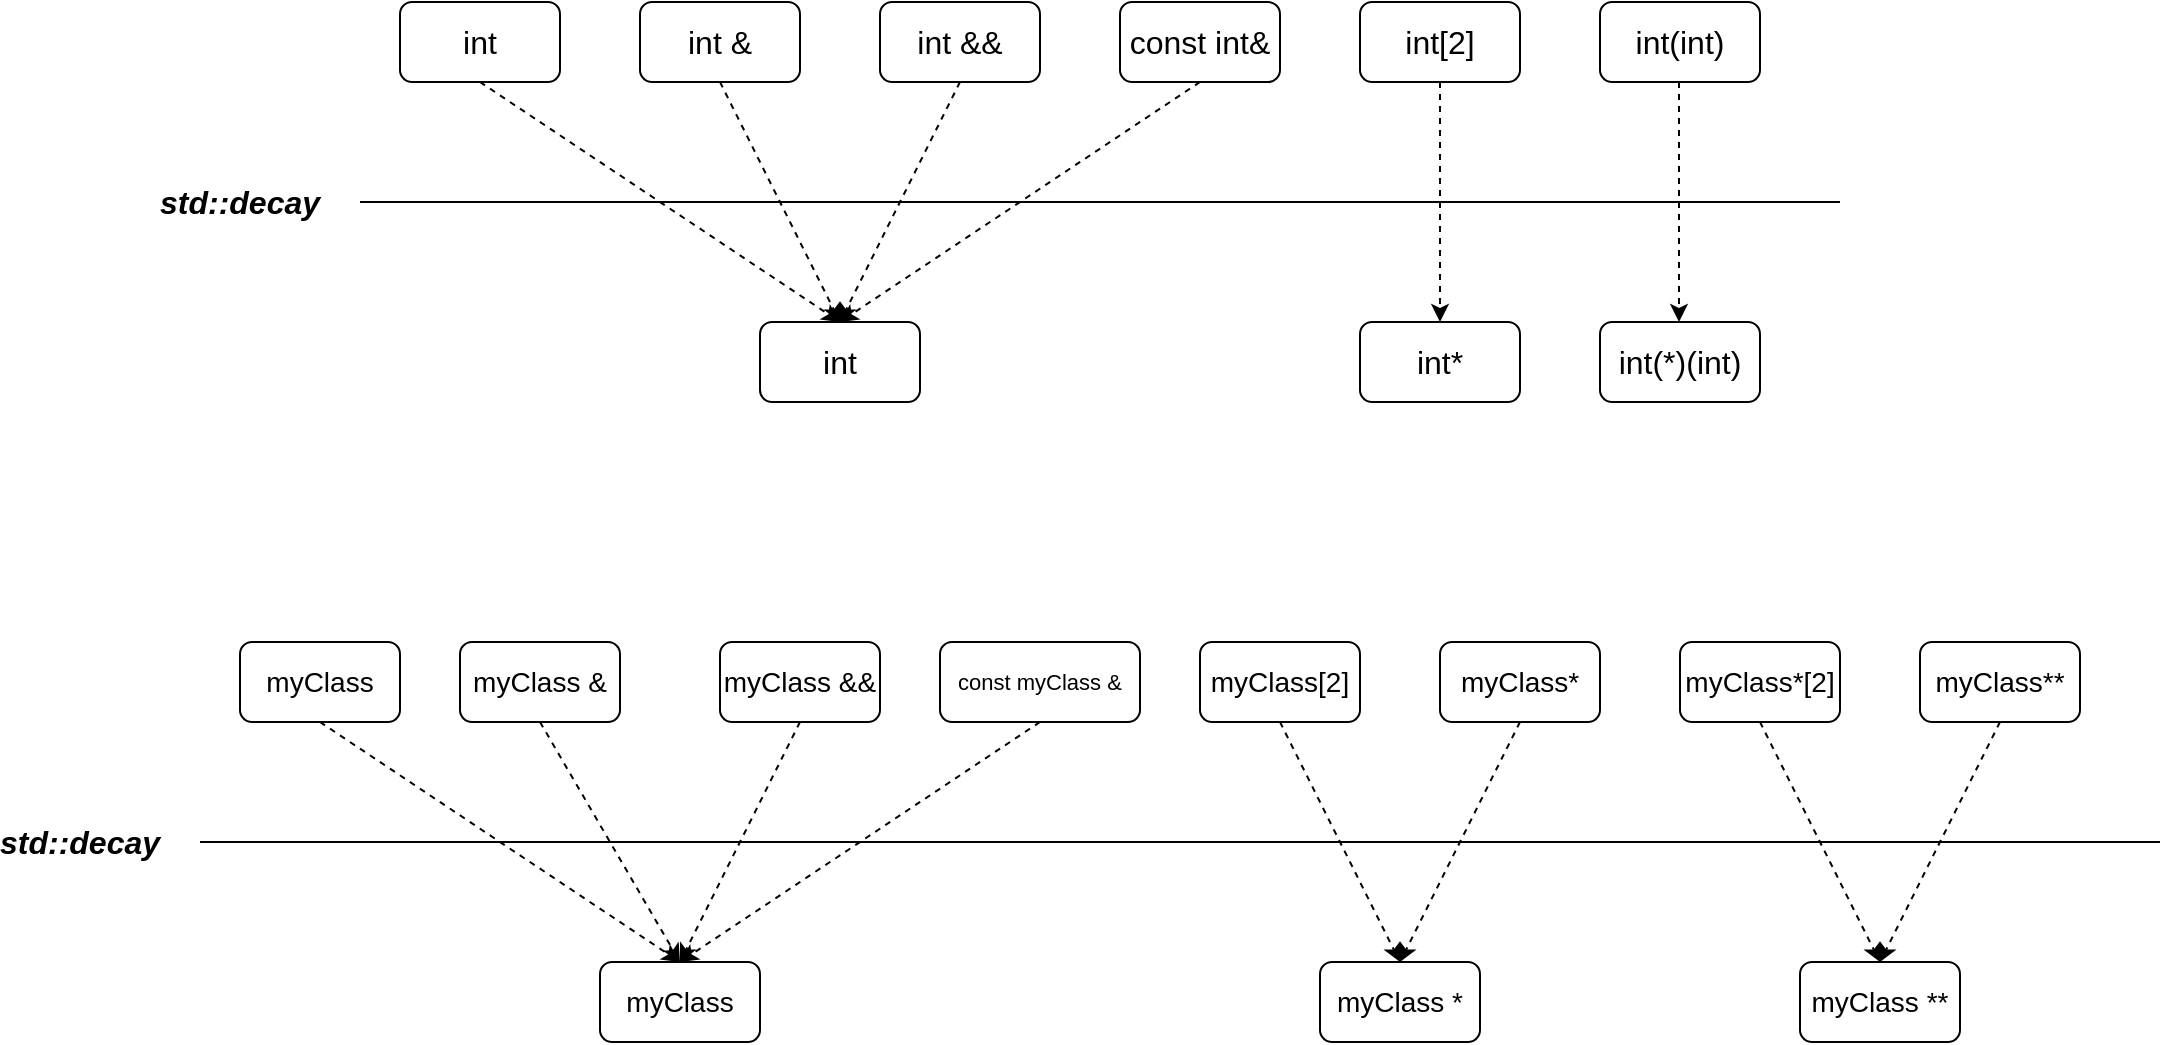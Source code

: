 <mxfile version="15.3.8" type="github">
  <diagram id="6gMBZ6-267zI2nWI03xb" name="Page-1">
    <mxGraphModel dx="2177" dy="773" grid="1" gridSize="10" guides="1" tooltips="1" connect="1" arrows="1" fold="1" page="1" pageScale="1" pageWidth="827" pageHeight="1169" math="0" shadow="0">
      <root>
        <mxCell id="0" />
        <mxCell id="1" parent="0" />
        <mxCell id="cVPBN8hlAQ5rNI3HywRu-2" value="&lt;font style=&quot;font-size: 16px&quot;&gt;int&lt;/font&gt;" style="rounded=1;whiteSpace=wrap;html=1;" vertex="1" parent="1">
          <mxGeometry x="80" y="120" width="80" height="40" as="geometry" />
        </mxCell>
        <mxCell id="cVPBN8hlAQ5rNI3HywRu-3" value="&lt;font style=&quot;font-size: 16px&quot;&gt;int &amp;amp;&lt;/font&gt;" style="rounded=1;whiteSpace=wrap;html=1;" vertex="1" parent="1">
          <mxGeometry x="200" y="120" width="80" height="40" as="geometry" />
        </mxCell>
        <mxCell id="cVPBN8hlAQ5rNI3HywRu-4" value="&lt;font style=&quot;font-size: 16px&quot;&gt;int &amp;amp;&amp;amp;&lt;/font&gt;" style="rounded=1;whiteSpace=wrap;html=1;" vertex="1" parent="1">
          <mxGeometry x="320" y="120" width="80" height="40" as="geometry" />
        </mxCell>
        <mxCell id="cVPBN8hlAQ5rNI3HywRu-5" value="&lt;font style=&quot;font-size: 16px&quot;&gt;const int&amp;amp;&lt;/font&gt;" style="rounded=1;whiteSpace=wrap;html=1;" vertex="1" parent="1">
          <mxGeometry x="440" y="120" width="80" height="40" as="geometry" />
        </mxCell>
        <mxCell id="cVPBN8hlAQ5rNI3HywRu-6" value="&lt;font style=&quot;font-size: 16px&quot;&gt;int[2]&lt;/font&gt;" style="rounded=1;whiteSpace=wrap;html=1;" vertex="1" parent="1">
          <mxGeometry x="560" y="120" width="80" height="40" as="geometry" />
        </mxCell>
        <mxCell id="cVPBN8hlAQ5rNI3HywRu-7" value="&lt;font style=&quot;font-size: 16px&quot;&gt;int(int)&lt;/font&gt;" style="rounded=1;whiteSpace=wrap;html=1;" vertex="1" parent="1">
          <mxGeometry x="680" y="120" width="80" height="40" as="geometry" />
        </mxCell>
        <mxCell id="cVPBN8hlAQ5rNI3HywRu-8" value="&lt;font style=&quot;font-size: 16px&quot;&gt;int&lt;/font&gt;" style="rounded=1;whiteSpace=wrap;html=1;" vertex="1" parent="1">
          <mxGeometry x="260" y="280" width="80" height="40" as="geometry" />
        </mxCell>
        <mxCell id="cVPBN8hlAQ5rNI3HywRu-9" value="&lt;font style=&quot;font-size: 16px&quot;&gt;int*&lt;/font&gt;" style="rounded=1;whiteSpace=wrap;html=1;" vertex="1" parent="1">
          <mxGeometry x="560" y="280" width="80" height="40" as="geometry" />
        </mxCell>
        <mxCell id="cVPBN8hlAQ5rNI3HywRu-10" value="&lt;font style=&quot;font-size: 16px&quot;&gt;int(*)(int)&lt;/font&gt;" style="rounded=1;whiteSpace=wrap;html=1;" vertex="1" parent="1">
          <mxGeometry x="680" y="280" width="80" height="40" as="geometry" />
        </mxCell>
        <mxCell id="cVPBN8hlAQ5rNI3HywRu-12" value="" style="endArrow=classic;html=1;exitX=0.5;exitY=1;exitDx=0;exitDy=0;entryX=0.5;entryY=0;entryDx=0;entryDy=0;dashed=1;" edge="1" parent="1" source="cVPBN8hlAQ5rNI3HywRu-2" target="cVPBN8hlAQ5rNI3HywRu-8">
          <mxGeometry width="50" height="50" relative="1" as="geometry">
            <mxPoint x="90" y="310" as="sourcePoint" />
            <mxPoint x="140" y="260" as="targetPoint" />
          </mxGeometry>
        </mxCell>
        <mxCell id="cVPBN8hlAQ5rNI3HywRu-13" value="" style="endArrow=classic;html=1;exitX=0.5;exitY=1;exitDx=0;exitDy=0;entryX=0.5;entryY=0;entryDx=0;entryDy=0;dashed=1;" edge="1" parent="1" source="cVPBN8hlAQ5rNI3HywRu-3" target="cVPBN8hlAQ5rNI3HywRu-8">
          <mxGeometry width="50" height="50" relative="1" as="geometry">
            <mxPoint x="180" y="440" as="sourcePoint" />
            <mxPoint x="230" y="390" as="targetPoint" />
          </mxGeometry>
        </mxCell>
        <mxCell id="cVPBN8hlAQ5rNI3HywRu-14" value="" style="endArrow=classic;html=1;exitX=0.5;exitY=1;exitDx=0;exitDy=0;entryX=0.5;entryY=0;entryDx=0;entryDy=0;dashed=1;" edge="1" parent="1" source="cVPBN8hlAQ5rNI3HywRu-4" target="cVPBN8hlAQ5rNI3HywRu-8">
          <mxGeometry width="50" height="50" relative="1" as="geometry">
            <mxPoint x="300" y="480" as="sourcePoint" />
            <mxPoint x="350" y="430" as="targetPoint" />
          </mxGeometry>
        </mxCell>
        <mxCell id="cVPBN8hlAQ5rNI3HywRu-15" value="" style="endArrow=classic;html=1;exitX=0.5;exitY=1;exitDx=0;exitDy=0;entryX=0.5;entryY=0;entryDx=0;entryDy=0;dashed=1;" edge="1" parent="1" source="cVPBN8hlAQ5rNI3HywRu-5" target="cVPBN8hlAQ5rNI3HywRu-8">
          <mxGeometry width="50" height="50" relative="1" as="geometry">
            <mxPoint x="250" y="500" as="sourcePoint" />
            <mxPoint x="320" y="280" as="targetPoint" />
          </mxGeometry>
        </mxCell>
        <mxCell id="cVPBN8hlAQ5rNI3HywRu-16" value="" style="endArrow=classic;html=1;dashed=1;exitX=0.5;exitY=1;exitDx=0;exitDy=0;" edge="1" parent="1" source="cVPBN8hlAQ5rNI3HywRu-6">
          <mxGeometry width="50" height="50" relative="1" as="geometry">
            <mxPoint x="440" y="490" as="sourcePoint" />
            <mxPoint x="600" y="280" as="targetPoint" />
          </mxGeometry>
        </mxCell>
        <mxCell id="cVPBN8hlAQ5rNI3HywRu-17" value="" style="endArrow=classic;html=1;dashed=1;exitX=0.5;exitY=1;exitDx=0;exitDy=0;" edge="1" parent="1">
          <mxGeometry width="50" height="50" relative="1" as="geometry">
            <mxPoint x="719.5" y="160" as="sourcePoint" />
            <mxPoint x="719.5" y="280" as="targetPoint" />
          </mxGeometry>
        </mxCell>
        <mxCell id="cVPBN8hlAQ5rNI3HywRu-18" value="" style="endArrow=none;html=1;" edge="1" parent="1">
          <mxGeometry width="50" height="50" relative="1" as="geometry">
            <mxPoint x="60" y="220" as="sourcePoint" />
            <mxPoint x="800" y="220" as="targetPoint" />
          </mxGeometry>
        </mxCell>
        <mxCell id="cVPBN8hlAQ5rNI3HywRu-19" value="&lt;font style=&quot;font-size: 16px&quot;&gt;&lt;b&gt;&lt;i&gt;std::decay&lt;/i&gt;&lt;/b&gt;&lt;/font&gt;" style="text;html=1;strokeColor=none;fillColor=none;align=center;verticalAlign=middle;whiteSpace=wrap;rounded=0;" vertex="1" parent="1">
          <mxGeometry x="-40" y="200" width="80" height="40" as="geometry" />
        </mxCell>
        <mxCell id="cVPBN8hlAQ5rNI3HywRu-20" value="&lt;font style=&quot;font-size: 14px&quot;&gt;myClass&lt;/font&gt;" style="rounded=1;whiteSpace=wrap;html=1;" vertex="1" parent="1">
          <mxGeometry y="440" width="80" height="40" as="geometry" />
        </mxCell>
        <mxCell id="cVPBN8hlAQ5rNI3HywRu-21" value="&lt;font style=&quot;font-size: 14px&quot;&gt;myClass &amp;amp;&lt;/font&gt;" style="rounded=1;whiteSpace=wrap;html=1;" vertex="1" parent="1">
          <mxGeometry x="110" y="440" width="80" height="40" as="geometry" />
        </mxCell>
        <mxCell id="cVPBN8hlAQ5rNI3HywRu-22" value="&lt;font style=&quot;font-size: 14px&quot;&gt;myClass &amp;amp;&amp;amp;&lt;/font&gt;" style="rounded=1;whiteSpace=wrap;html=1;" vertex="1" parent="1">
          <mxGeometry x="240" y="440" width="80" height="40" as="geometry" />
        </mxCell>
        <mxCell id="cVPBN8hlAQ5rNI3HywRu-23" value="&lt;font style=&quot;font-size: 11px&quot;&gt;const myClass &amp;amp;&lt;/font&gt;" style="rounded=1;whiteSpace=wrap;html=1;" vertex="1" parent="1">
          <mxGeometry x="350" y="440" width="100" height="40" as="geometry" />
        </mxCell>
        <mxCell id="cVPBN8hlAQ5rNI3HywRu-25" value="&lt;font style=&quot;font-size: 14px&quot;&gt;myClass[2]&lt;/font&gt;" style="rounded=1;whiteSpace=wrap;html=1;" vertex="1" parent="1">
          <mxGeometry x="480" y="440" width="80" height="40" as="geometry" />
        </mxCell>
        <mxCell id="cVPBN8hlAQ5rNI3HywRu-26" value="&lt;font style=&quot;font-size: 14px&quot;&gt;myClass*&lt;/font&gt;" style="rounded=1;whiteSpace=wrap;html=1;" vertex="1" parent="1">
          <mxGeometry x="600" y="440" width="80" height="40" as="geometry" />
        </mxCell>
        <mxCell id="cVPBN8hlAQ5rNI3HywRu-27" value="&lt;font style=&quot;font-size: 14px&quot;&gt;myClass*[2]&lt;/font&gt;" style="rounded=1;whiteSpace=wrap;html=1;" vertex="1" parent="1">
          <mxGeometry x="720" y="440" width="80" height="40" as="geometry" />
        </mxCell>
        <mxCell id="cVPBN8hlAQ5rNI3HywRu-28" value="&lt;font style=&quot;font-size: 14px&quot;&gt;myClass**&lt;/font&gt;" style="rounded=1;whiteSpace=wrap;html=1;" vertex="1" parent="1">
          <mxGeometry x="840" y="440" width="80" height="40" as="geometry" />
        </mxCell>
        <mxCell id="cVPBN8hlAQ5rNI3HywRu-29" value="&lt;font style=&quot;font-size: 14px&quot;&gt;myClass&lt;/font&gt;" style="rounded=1;whiteSpace=wrap;html=1;" vertex="1" parent="1">
          <mxGeometry x="180" y="600" width="80" height="40" as="geometry" />
        </mxCell>
        <mxCell id="cVPBN8hlAQ5rNI3HywRu-31" value="" style="endArrow=classic;html=1;exitX=0.5;exitY=1;exitDx=0;exitDy=0;entryX=0.5;entryY=0;entryDx=0;entryDy=0;dashed=1;" edge="1" parent="1">
          <mxGeometry width="50" height="50" relative="1" as="geometry">
            <mxPoint x="40" y="480" as="sourcePoint" />
            <mxPoint x="220" y="600" as="targetPoint" />
          </mxGeometry>
        </mxCell>
        <mxCell id="cVPBN8hlAQ5rNI3HywRu-33" value="" style="endArrow=classic;html=1;exitX=0.5;exitY=1;exitDx=0;exitDy=0;dashed=1;" edge="1" parent="1" source="cVPBN8hlAQ5rNI3HywRu-21">
          <mxGeometry width="50" height="50" relative="1" as="geometry">
            <mxPoint x="10" y="640" as="sourcePoint" />
            <mxPoint x="220" y="600" as="targetPoint" />
          </mxGeometry>
        </mxCell>
        <mxCell id="cVPBN8hlAQ5rNI3HywRu-34" value="" style="endArrow=classic;html=1;exitX=0.5;exitY=1;exitDx=0;exitDy=0;entryX=0.5;entryY=0;entryDx=0;entryDy=0;dashed=1;" edge="1" parent="1" source="cVPBN8hlAQ5rNI3HywRu-22" target="cVPBN8hlAQ5rNI3HywRu-29">
          <mxGeometry width="50" height="50" relative="1" as="geometry">
            <mxPoint x="100" y="680" as="sourcePoint" />
            <mxPoint x="150" y="630" as="targetPoint" />
          </mxGeometry>
        </mxCell>
        <mxCell id="cVPBN8hlAQ5rNI3HywRu-35" value="" style="endArrow=classic;html=1;exitX=0.5;exitY=1;exitDx=0;exitDy=0;entryX=0.5;entryY=0;entryDx=0;entryDy=0;dashed=1;" edge="1" parent="1" source="cVPBN8hlAQ5rNI3HywRu-23" target="cVPBN8hlAQ5rNI3HywRu-29">
          <mxGeometry width="50" height="50" relative="1" as="geometry">
            <mxPoint x="290" y="490" as="sourcePoint" />
            <mxPoint x="230" y="610" as="targetPoint" />
          </mxGeometry>
        </mxCell>
        <mxCell id="cVPBN8hlAQ5rNI3HywRu-36" value="&lt;font style=&quot;font-size: 14px&quot;&gt;myClass *&lt;/font&gt;" style="rounded=1;whiteSpace=wrap;html=1;" vertex="1" parent="1">
          <mxGeometry x="540" y="600" width="80" height="40" as="geometry" />
        </mxCell>
        <mxCell id="cVPBN8hlAQ5rNI3HywRu-37" value="" style="endArrow=classic;html=1;exitX=0.5;exitY=1;exitDx=0;exitDy=0;entryX=0.5;entryY=0;entryDx=0;entryDy=0;dashed=1;" edge="1" parent="1" target="cVPBN8hlAQ5rNI3HywRu-36">
          <mxGeometry width="50" height="50" relative="1" as="geometry">
            <mxPoint x="520" y="480" as="sourcePoint" />
            <mxPoint x="700" y="600" as="targetPoint" />
          </mxGeometry>
        </mxCell>
        <mxCell id="cVPBN8hlAQ5rNI3HywRu-38" value="" style="endArrow=classic;html=1;exitX=0.5;exitY=1;exitDx=0;exitDy=0;entryX=0.5;entryY=0;entryDx=0;entryDy=0;dashed=1;" edge="1" parent="1" source="cVPBN8hlAQ5rNI3HywRu-26" target="cVPBN8hlAQ5rNI3HywRu-36">
          <mxGeometry width="50" height="50" relative="1" as="geometry">
            <mxPoint x="530" y="490" as="sourcePoint" />
            <mxPoint x="590" y="610" as="targetPoint" />
          </mxGeometry>
        </mxCell>
        <mxCell id="cVPBN8hlAQ5rNI3HywRu-39" value="&lt;font style=&quot;font-size: 14px&quot;&gt;myClass **&lt;/font&gt;" style="rounded=1;whiteSpace=wrap;html=1;" vertex="1" parent="1">
          <mxGeometry x="780" y="600" width="80" height="40" as="geometry" />
        </mxCell>
        <mxCell id="cVPBN8hlAQ5rNI3HywRu-40" value="" style="endArrow=classic;html=1;exitX=0.5;exitY=1;exitDx=0;exitDy=0;entryX=0.5;entryY=0;entryDx=0;entryDy=0;dashed=1;" edge="1" parent="1">
          <mxGeometry width="50" height="50" relative="1" as="geometry">
            <mxPoint x="760" y="480" as="sourcePoint" />
            <mxPoint x="820" y="600" as="targetPoint" />
          </mxGeometry>
        </mxCell>
        <mxCell id="cVPBN8hlAQ5rNI3HywRu-41" value="" style="endArrow=classic;html=1;exitX=0.5;exitY=1;exitDx=0;exitDy=0;entryX=0.5;entryY=0;entryDx=0;entryDy=0;dashed=1;" edge="1" parent="1" source="cVPBN8hlAQ5rNI3HywRu-28" target="cVPBN8hlAQ5rNI3HywRu-39">
          <mxGeometry width="50" height="50" relative="1" as="geometry">
            <mxPoint x="770" y="490" as="sourcePoint" />
            <mxPoint x="830" y="610" as="targetPoint" />
          </mxGeometry>
        </mxCell>
        <mxCell id="cVPBN8hlAQ5rNI3HywRu-42" value="" style="endArrow=none;html=1;" edge="1" parent="1">
          <mxGeometry width="50" height="50" relative="1" as="geometry">
            <mxPoint x="-20" y="540" as="sourcePoint" />
            <mxPoint x="960" y="540" as="targetPoint" />
          </mxGeometry>
        </mxCell>
        <mxCell id="cVPBN8hlAQ5rNI3HywRu-43" value="&lt;font style=&quot;font-size: 16px&quot;&gt;&lt;b&gt;&lt;i&gt;std::decay&lt;/i&gt;&lt;/b&gt;&lt;/font&gt;" style="text;html=1;strokeColor=none;fillColor=none;align=center;verticalAlign=middle;whiteSpace=wrap;rounded=0;" vertex="1" parent="1">
          <mxGeometry x="-120" y="520" width="80" height="40" as="geometry" />
        </mxCell>
      </root>
    </mxGraphModel>
  </diagram>
</mxfile>
